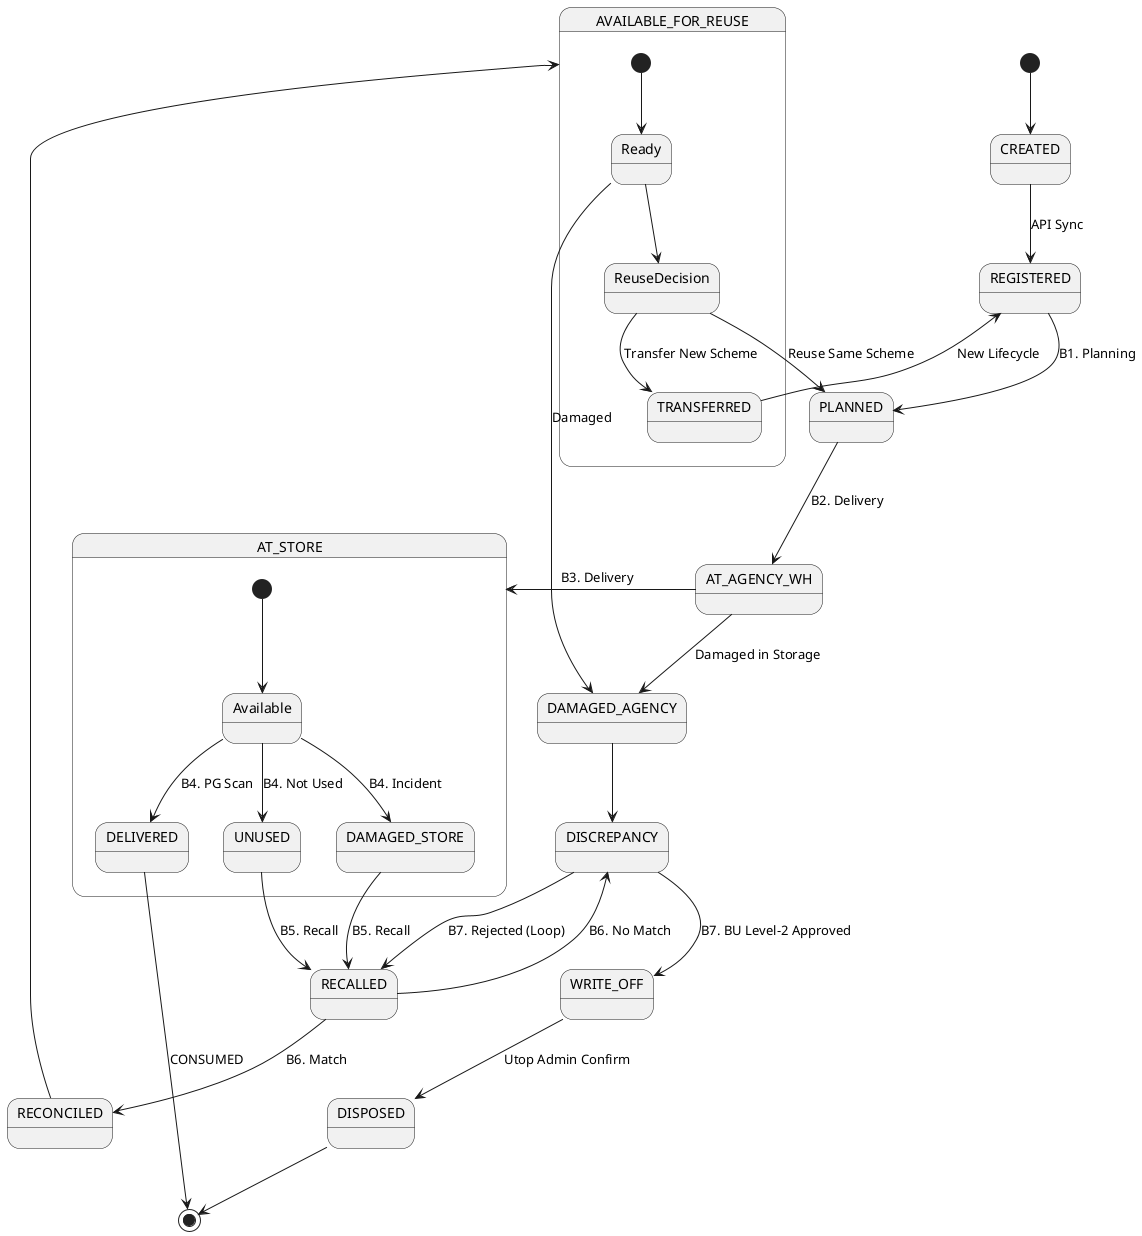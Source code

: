 @startuml Giftcode
[*] --> CREATED

     CREATED --> REGISTERED : API Sync

     REGISTERED --> PLANNED : B1. Planning

     PLANNED --> AT_AGENCY_WH : B2. Delivery

     AT_AGENCY_WH --> AT_STORE : B3. Delivery
     AT_AGENCY_WH --> DAMAGED_AGENCY : Damaged in Storage

     state AT_STORE {
       [*] --> Available
       Available --> DELIVERED : B4. PG Scan
       Available --> UNUSED : B4. Not Used
       Available --> DAMAGED_STORE : B4. Incident
     }

     DELIVERED --> [*] : CONSUMED

     UNUSED --> RECALLED : B5. Recall
     DAMAGED_STORE --> RECALLED : B5. Recall

     RECALLED --> RECONCILED : B6. Match
     RECALLED --> DISCREPANCY : B6. No Match

     RECONCILED --> AVAILABLE_FOR_REUSE

     state AVAILABLE_FOR_REUSE {
       [*] --> Ready
       Ready --> ReuseDecision
       ReuseDecision --> PLANNED : Reuse Same Scheme
       ReuseDecision --> TRANSFERRED : Transfer New Scheme
       Ready --> DAMAGED_AGENCY : Damaged
     }

     TRANSFERRED --> REGISTERED : New Lifecycle

     DISCREPANCY --> WRITE_OFF : B7. BU Level-2 Approved
     DISCREPANCY --> RECALLED : B7. Rejected (Loop)
     DAMAGED_AGENCY --> DISCREPANCY

     WRITE_OFF --> DISPOSED : Utop Admin Confirm
     DISPOSED --> [*]

@enduml

@startuml
|UGMS|
     start
     :Create Gift Code (CREATED);
     :Sync API to UHub;

     |UHub|
     :Register (REGISTERED);
     :B1. Plan Campaign (PLANNED);

     |Agency|
     :B2. Receive at Agency WH (AT_AGENCY_WH);
     fork
       :Check Inventory;
     fork again
       :Check for Damage;
     end fork

     if (OK?) then (yes)
       :Digital Confirm;
     else (no)
       :Create Ticket;
       |BU|
       :Review & Approve;
     endif

     :B3. Deliver to Store (AT_STORE);

     |PG|
     if (Usage?) then (delivered)
       :Scan QR (DELIVERED);
       |Shopper|
       :Receive Gift (CONSUMED);
       stop
     else (unused)
       |Agency|
       :B5. Recall (RECALLED);
       :B6. Reconcile;
       if (Match?) then (yes)
         :AVAILABLE_FOR_REUSE;
         if (Reuse?) then (same scheme)
           :B1. Plan Campaign 2;
         else (new scheme)
           :Transfer to Scheme B;
         endif
       else (no)
         :DISCREPANCY;
         |BU Level-2|
         :Approve Write-off;
         :WRITE_OFF;
         :DISPOSED;
         stop
       endif
     endif
@enduml